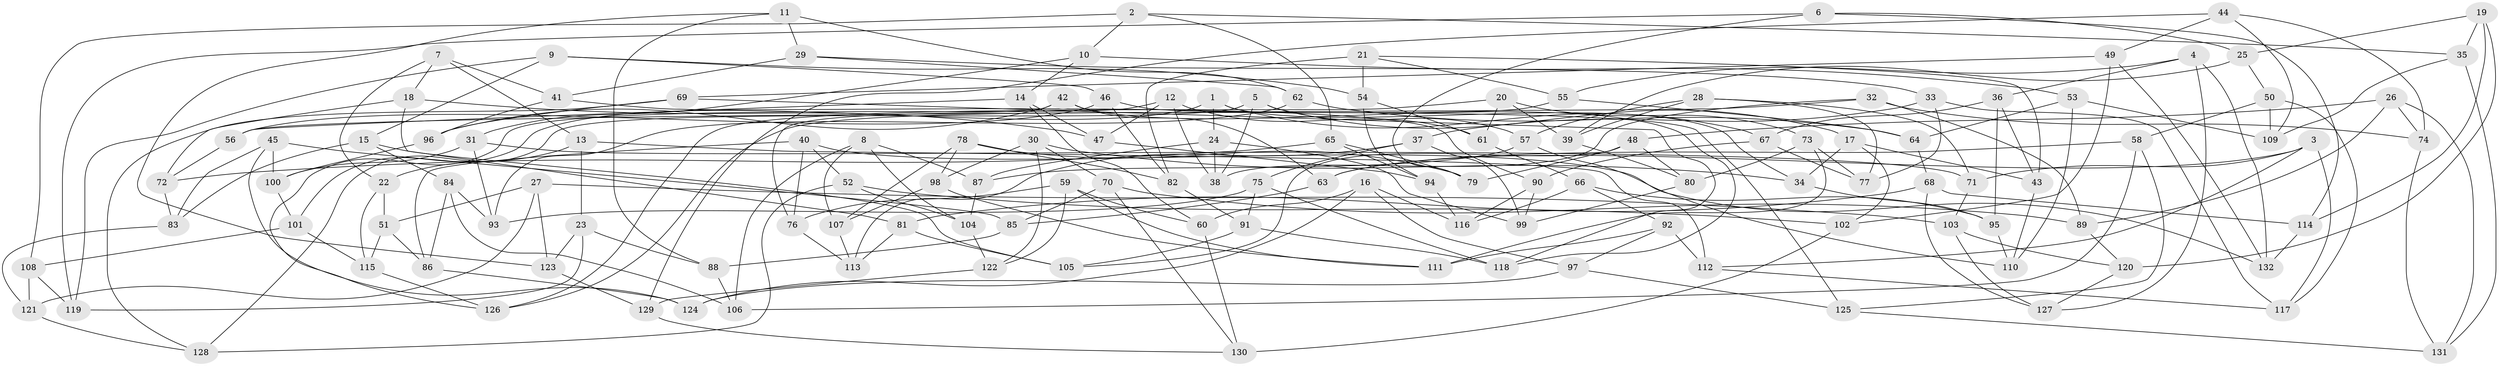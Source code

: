 // Generated by graph-tools (version 1.1) at 2025/16/03/09/25 04:16:39]
// undirected, 132 vertices, 264 edges
graph export_dot {
graph [start="1"]
  node [color=gray90,style=filled];
  1;
  2;
  3;
  4;
  5;
  6;
  7;
  8;
  9;
  10;
  11;
  12;
  13;
  14;
  15;
  16;
  17;
  18;
  19;
  20;
  21;
  22;
  23;
  24;
  25;
  26;
  27;
  28;
  29;
  30;
  31;
  32;
  33;
  34;
  35;
  36;
  37;
  38;
  39;
  40;
  41;
  42;
  43;
  44;
  45;
  46;
  47;
  48;
  49;
  50;
  51;
  52;
  53;
  54;
  55;
  56;
  57;
  58;
  59;
  60;
  61;
  62;
  63;
  64;
  65;
  66;
  67;
  68;
  69;
  70;
  71;
  72;
  73;
  74;
  75;
  76;
  77;
  78;
  79;
  80;
  81;
  82;
  83;
  84;
  85;
  86;
  87;
  88;
  89;
  90;
  91;
  92;
  93;
  94;
  95;
  96;
  97;
  98;
  99;
  100;
  101;
  102;
  103;
  104;
  105;
  106;
  107;
  108;
  109;
  110;
  111;
  112;
  113;
  114;
  115;
  116;
  117;
  118;
  119;
  120;
  121;
  122;
  123;
  124;
  125;
  126;
  127;
  128;
  129;
  130;
  131;
  132;
  1 -- 24;
  1 -- 67;
  1 -- 101;
  1 -- 34;
  2 -- 108;
  2 -- 35;
  2 -- 10;
  2 -- 65;
  3 -- 117;
  3 -- 63;
  3 -- 112;
  3 -- 71;
  4 -- 36;
  4 -- 132;
  4 -- 55;
  4 -- 127;
  5 -- 128;
  5 -- 17;
  5 -- 57;
  5 -- 38;
  6 -- 119;
  6 -- 79;
  6 -- 25;
  6 -- 114;
  7 -- 13;
  7 -- 41;
  7 -- 22;
  7 -- 18;
  8 -- 107;
  8 -- 87;
  8 -- 104;
  8 -- 106;
  9 -- 119;
  9 -- 15;
  9 -- 46;
  9 -- 54;
  10 -- 31;
  10 -- 53;
  10 -- 14;
  11 -- 88;
  11 -- 29;
  11 -- 123;
  11 -- 62;
  12 -- 61;
  12 -- 47;
  12 -- 38;
  12 -- 126;
  13 -- 23;
  13 -- 112;
  13 -- 22;
  14 -- 60;
  14 -- 47;
  14 -- 56;
  15 -- 84;
  15 -- 83;
  15 -- 105;
  16 -- 97;
  16 -- 124;
  16 -- 116;
  16 -- 60;
  17 -- 43;
  17 -- 102;
  17 -- 34;
  18 -- 72;
  18 -- 81;
  18 -- 47;
  19 -- 25;
  19 -- 120;
  19 -- 35;
  19 -- 114;
  20 -- 61;
  20 -- 73;
  20 -- 39;
  20 -- 126;
  21 -- 82;
  21 -- 43;
  21 -- 55;
  21 -- 54;
  22 -- 115;
  22 -- 51;
  23 -- 123;
  23 -- 119;
  23 -- 88;
  24 -- 99;
  24 -- 87;
  24 -- 38;
  25 -- 50;
  25 -- 39;
  26 -- 48;
  26 -- 131;
  26 -- 89;
  26 -- 74;
  27 -- 103;
  27 -- 121;
  27 -- 123;
  27 -- 51;
  28 -- 71;
  28 -- 39;
  28 -- 57;
  28 -- 77;
  29 -- 33;
  29 -- 62;
  29 -- 41;
  30 -- 98;
  30 -- 122;
  30 -- 34;
  30 -- 70;
  31 -- 71;
  31 -- 100;
  31 -- 93;
  32 -- 56;
  32 -- 38;
  32 -- 74;
  32 -- 89;
  33 -- 77;
  33 -- 37;
  33 -- 117;
  34 -- 95;
  35 -- 109;
  35 -- 131;
  36 -- 95;
  36 -- 43;
  36 -- 67;
  37 -- 75;
  37 -- 113;
  37 -- 99;
  39 -- 80;
  40 -- 132;
  40 -- 76;
  40 -- 86;
  40 -- 52;
  41 -- 90;
  41 -- 96;
  42 -- 118;
  42 -- 63;
  42 -- 76;
  42 -- 96;
  43 -- 110;
  44 -- 109;
  44 -- 74;
  44 -- 129;
  44 -- 49;
  45 -- 85;
  45 -- 124;
  45 -- 83;
  45 -- 100;
  46 -- 82;
  46 -- 56;
  46 -- 125;
  47 -- 94;
  48 -- 80;
  48 -- 105;
  48 -- 79;
  49 -- 69;
  49 -- 102;
  49 -- 132;
  50 -- 58;
  50 -- 117;
  50 -- 109;
  51 -- 115;
  51 -- 86;
  52 -- 102;
  52 -- 104;
  52 -- 128;
  53 -- 109;
  53 -- 110;
  53 -- 64;
  54 -- 61;
  54 -- 94;
  55 -- 126;
  55 -- 64;
  56 -- 72;
  57 -- 87;
  57 -- 110;
  58 -- 63;
  58 -- 106;
  58 -- 125;
  59 -- 60;
  59 -- 76;
  59 -- 122;
  59 -- 111;
  60 -- 130;
  61 -- 66;
  62 -- 93;
  62 -- 64;
  63 -- 85;
  64 -- 68;
  65 -- 94;
  65 -- 79;
  65 -- 72;
  66 -- 92;
  66 -- 95;
  66 -- 116;
  67 -- 90;
  67 -- 77;
  68 -- 114;
  68 -- 81;
  68 -- 127;
  69 -- 118;
  69 -- 128;
  69 -- 96;
  70 -- 85;
  70 -- 89;
  70 -- 130;
  71 -- 103;
  72 -- 83;
  73 -- 80;
  73 -- 111;
  73 -- 77;
  74 -- 131;
  75 -- 118;
  75 -- 91;
  75 -- 93;
  76 -- 113;
  78 -- 98;
  78 -- 79;
  78 -- 82;
  78 -- 107;
  80 -- 99;
  81 -- 105;
  81 -- 113;
  82 -- 91;
  83 -- 121;
  84 -- 93;
  84 -- 86;
  84 -- 106;
  85 -- 88;
  86 -- 124;
  87 -- 104;
  88 -- 106;
  89 -- 120;
  90 -- 116;
  90 -- 99;
  91 -- 105;
  91 -- 118;
  92 -- 112;
  92 -- 97;
  92 -- 111;
  94 -- 116;
  95 -- 110;
  96 -- 100;
  97 -- 124;
  97 -- 125;
  98 -- 107;
  98 -- 111;
  100 -- 101;
  101 -- 108;
  101 -- 115;
  102 -- 130;
  103 -- 127;
  103 -- 120;
  104 -- 122;
  107 -- 113;
  108 -- 119;
  108 -- 121;
  112 -- 117;
  114 -- 132;
  115 -- 126;
  120 -- 127;
  121 -- 128;
  122 -- 129;
  123 -- 129;
  125 -- 131;
  129 -- 130;
}
